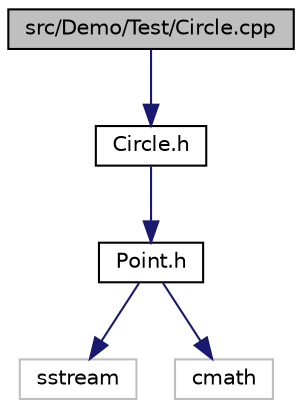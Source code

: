 digraph "src/Demo/Test/Circle.cpp"
{
  edge [fontname="Helvetica",fontsize="10",labelfontname="Helvetica",labelfontsize="10"];
  node [fontname="Helvetica",fontsize="10",shape=record];
  Node1 [label="src/Demo/Test/Circle.cpp",height=0.2,width=0.4,color="black", fillcolor="grey75", style="filled" fontcolor="black"];
  Node1 -> Node2 [color="midnightblue",fontsize="10",style="solid"];
  Node2 [label="Circle.h",height=0.2,width=0.4,color="black", fillcolor="white", style="filled",URL="$_circle_8h.html"];
  Node2 -> Node3 [color="midnightblue",fontsize="10",style="solid"];
  Node3 [label="Point.h",height=0.2,width=0.4,color="black", fillcolor="white", style="filled",URL="$_point_8h.html"];
  Node3 -> Node4 [color="midnightblue",fontsize="10",style="solid"];
  Node4 [label="sstream",height=0.2,width=0.4,color="grey75", fillcolor="white", style="filled"];
  Node3 -> Node5 [color="midnightblue",fontsize="10",style="solid"];
  Node5 [label="cmath",height=0.2,width=0.4,color="grey75", fillcolor="white", style="filled"];
}
